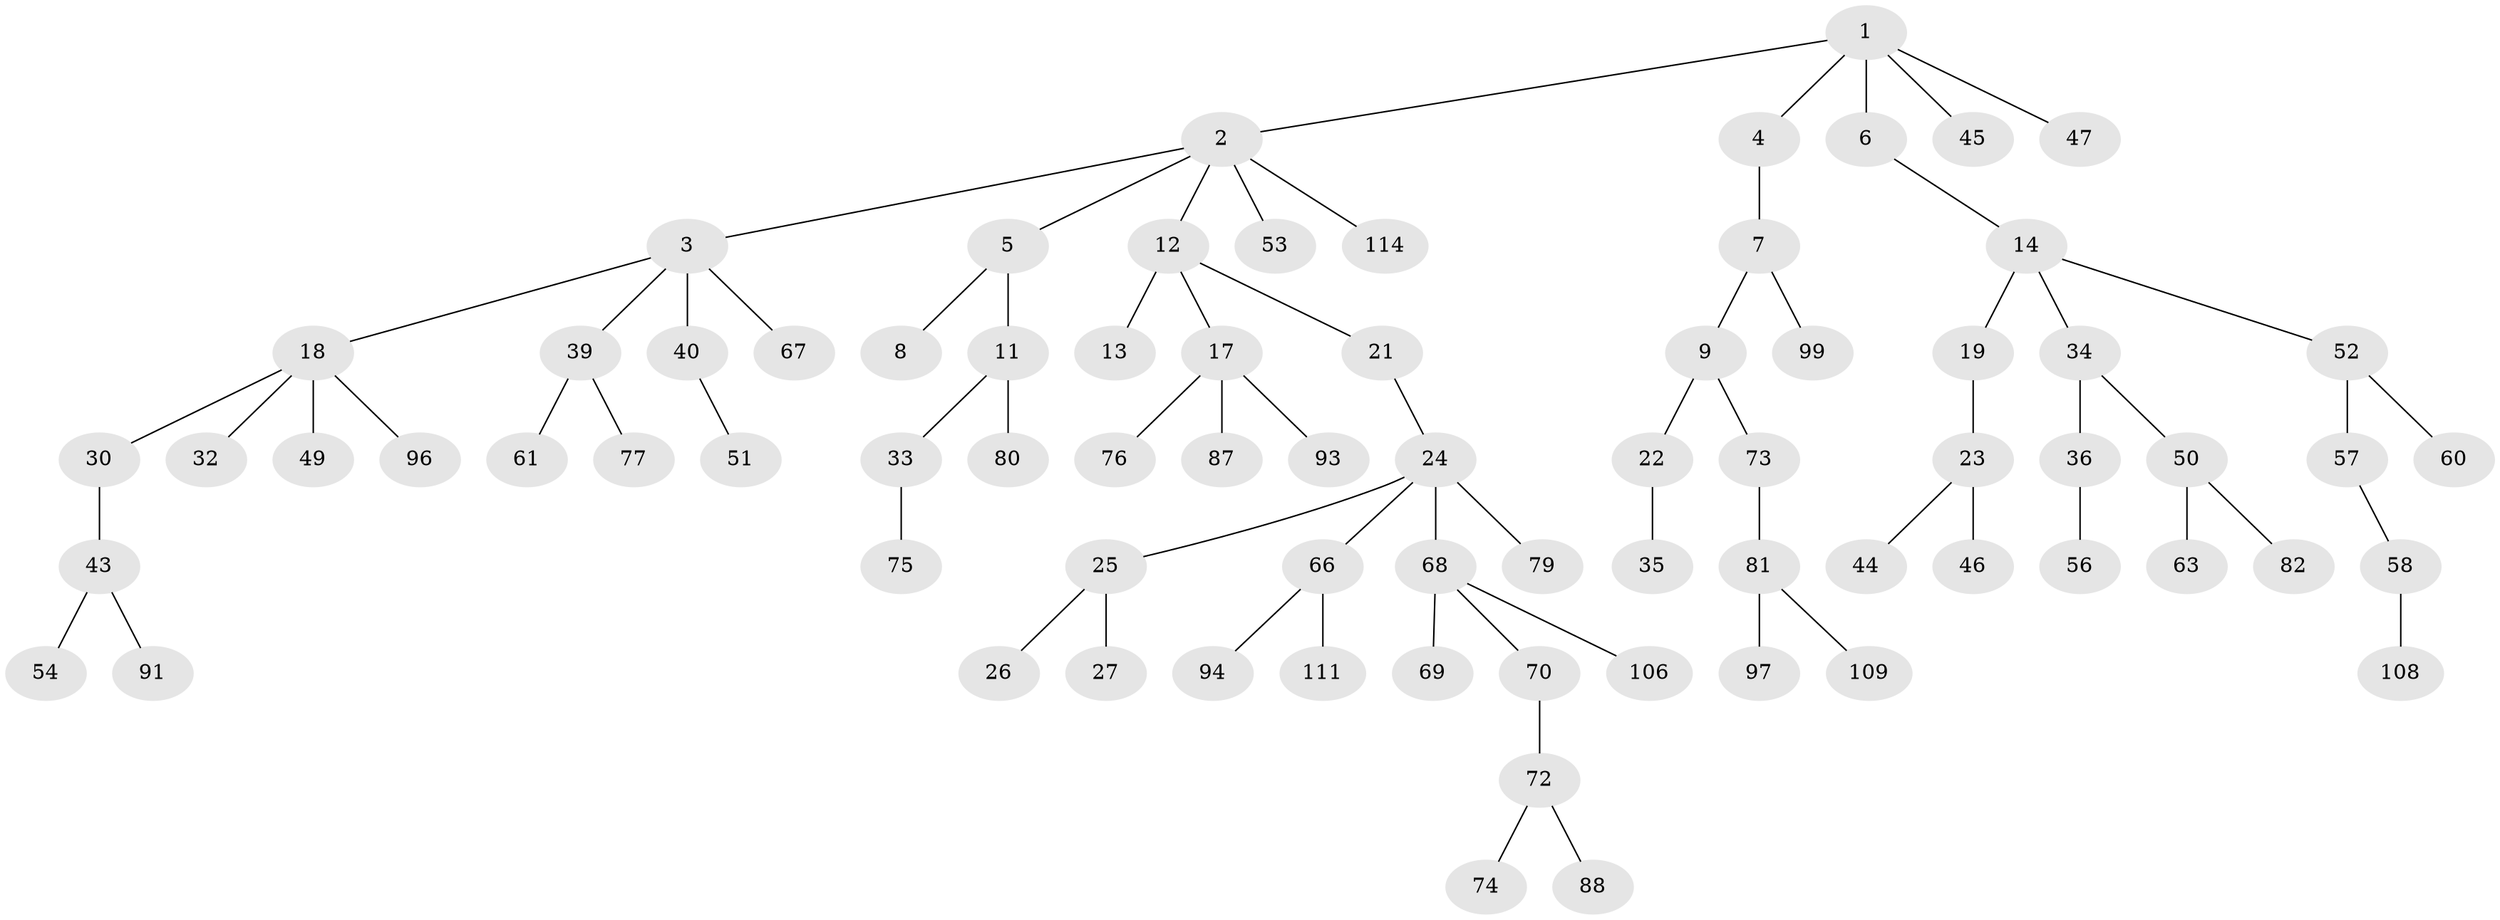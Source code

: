 // Generated by graph-tools (version 1.1) at 2025/24/03/03/25 07:24:07]
// undirected, 76 vertices, 75 edges
graph export_dot {
graph [start="1"]
  node [color=gray90,style=filled];
  1 [super="+29"];
  2 [super="+38"];
  3 [super="+16"];
  4;
  5 [super="+89"];
  6;
  7 [super="+42"];
  8 [super="+100"];
  9 [super="+10"];
  11 [super="+15"];
  12 [super="+20"];
  13;
  14 [super="+59"];
  17 [super="+65"];
  18 [super="+28"];
  19;
  21 [super="+103"];
  22 [super="+102"];
  23 [super="+31"];
  24 [super="+64"];
  25 [super="+78"];
  26;
  27;
  30;
  32 [super="+104"];
  33 [super="+37"];
  34 [super="+41"];
  35 [super="+62"];
  36;
  39 [super="+48"];
  40 [super="+85"];
  43;
  44;
  45;
  46;
  47;
  49;
  50;
  51 [super="+86"];
  52 [super="+55"];
  53;
  54 [super="+110"];
  56;
  57;
  58 [super="+84"];
  60 [super="+98"];
  61 [super="+113"];
  63 [super="+90"];
  66 [super="+71"];
  67;
  68 [super="+92"];
  69 [super="+107"];
  70;
  72 [super="+83"];
  73;
  74;
  75;
  76;
  77;
  79;
  80;
  81 [super="+112"];
  82 [super="+95"];
  87 [super="+101"];
  88;
  91 [super="+105"];
  93;
  94;
  96;
  97;
  99;
  106;
  108;
  109;
  111;
  114;
  1 -- 2;
  1 -- 4;
  1 -- 6;
  1 -- 47;
  1 -- 45;
  2 -- 3;
  2 -- 5;
  2 -- 12;
  2 -- 53;
  2 -- 114;
  3 -- 39;
  3 -- 40;
  3 -- 67;
  3 -- 18;
  4 -- 7;
  5 -- 8;
  5 -- 11;
  6 -- 14;
  7 -- 9;
  7 -- 99;
  9 -- 73;
  9 -- 22;
  11 -- 33;
  11 -- 80;
  12 -- 13;
  12 -- 17;
  12 -- 21;
  14 -- 19;
  14 -- 34;
  14 -- 52;
  17 -- 93;
  17 -- 76;
  17 -- 87;
  18 -- 30;
  18 -- 96;
  18 -- 32;
  18 -- 49;
  19 -- 23;
  21 -- 24;
  22 -- 35;
  23 -- 44;
  23 -- 46;
  24 -- 25;
  24 -- 79;
  24 -- 66;
  24 -- 68;
  25 -- 26;
  25 -- 27;
  30 -- 43;
  33 -- 75;
  34 -- 36;
  34 -- 50;
  36 -- 56;
  39 -- 77;
  39 -- 61;
  40 -- 51;
  43 -- 54;
  43 -- 91;
  50 -- 63;
  50 -- 82;
  52 -- 57;
  52 -- 60;
  57 -- 58;
  58 -- 108;
  66 -- 111;
  66 -- 94;
  68 -- 69;
  68 -- 70;
  68 -- 106;
  70 -- 72;
  72 -- 74;
  72 -- 88;
  73 -- 81;
  81 -- 97;
  81 -- 109;
}

